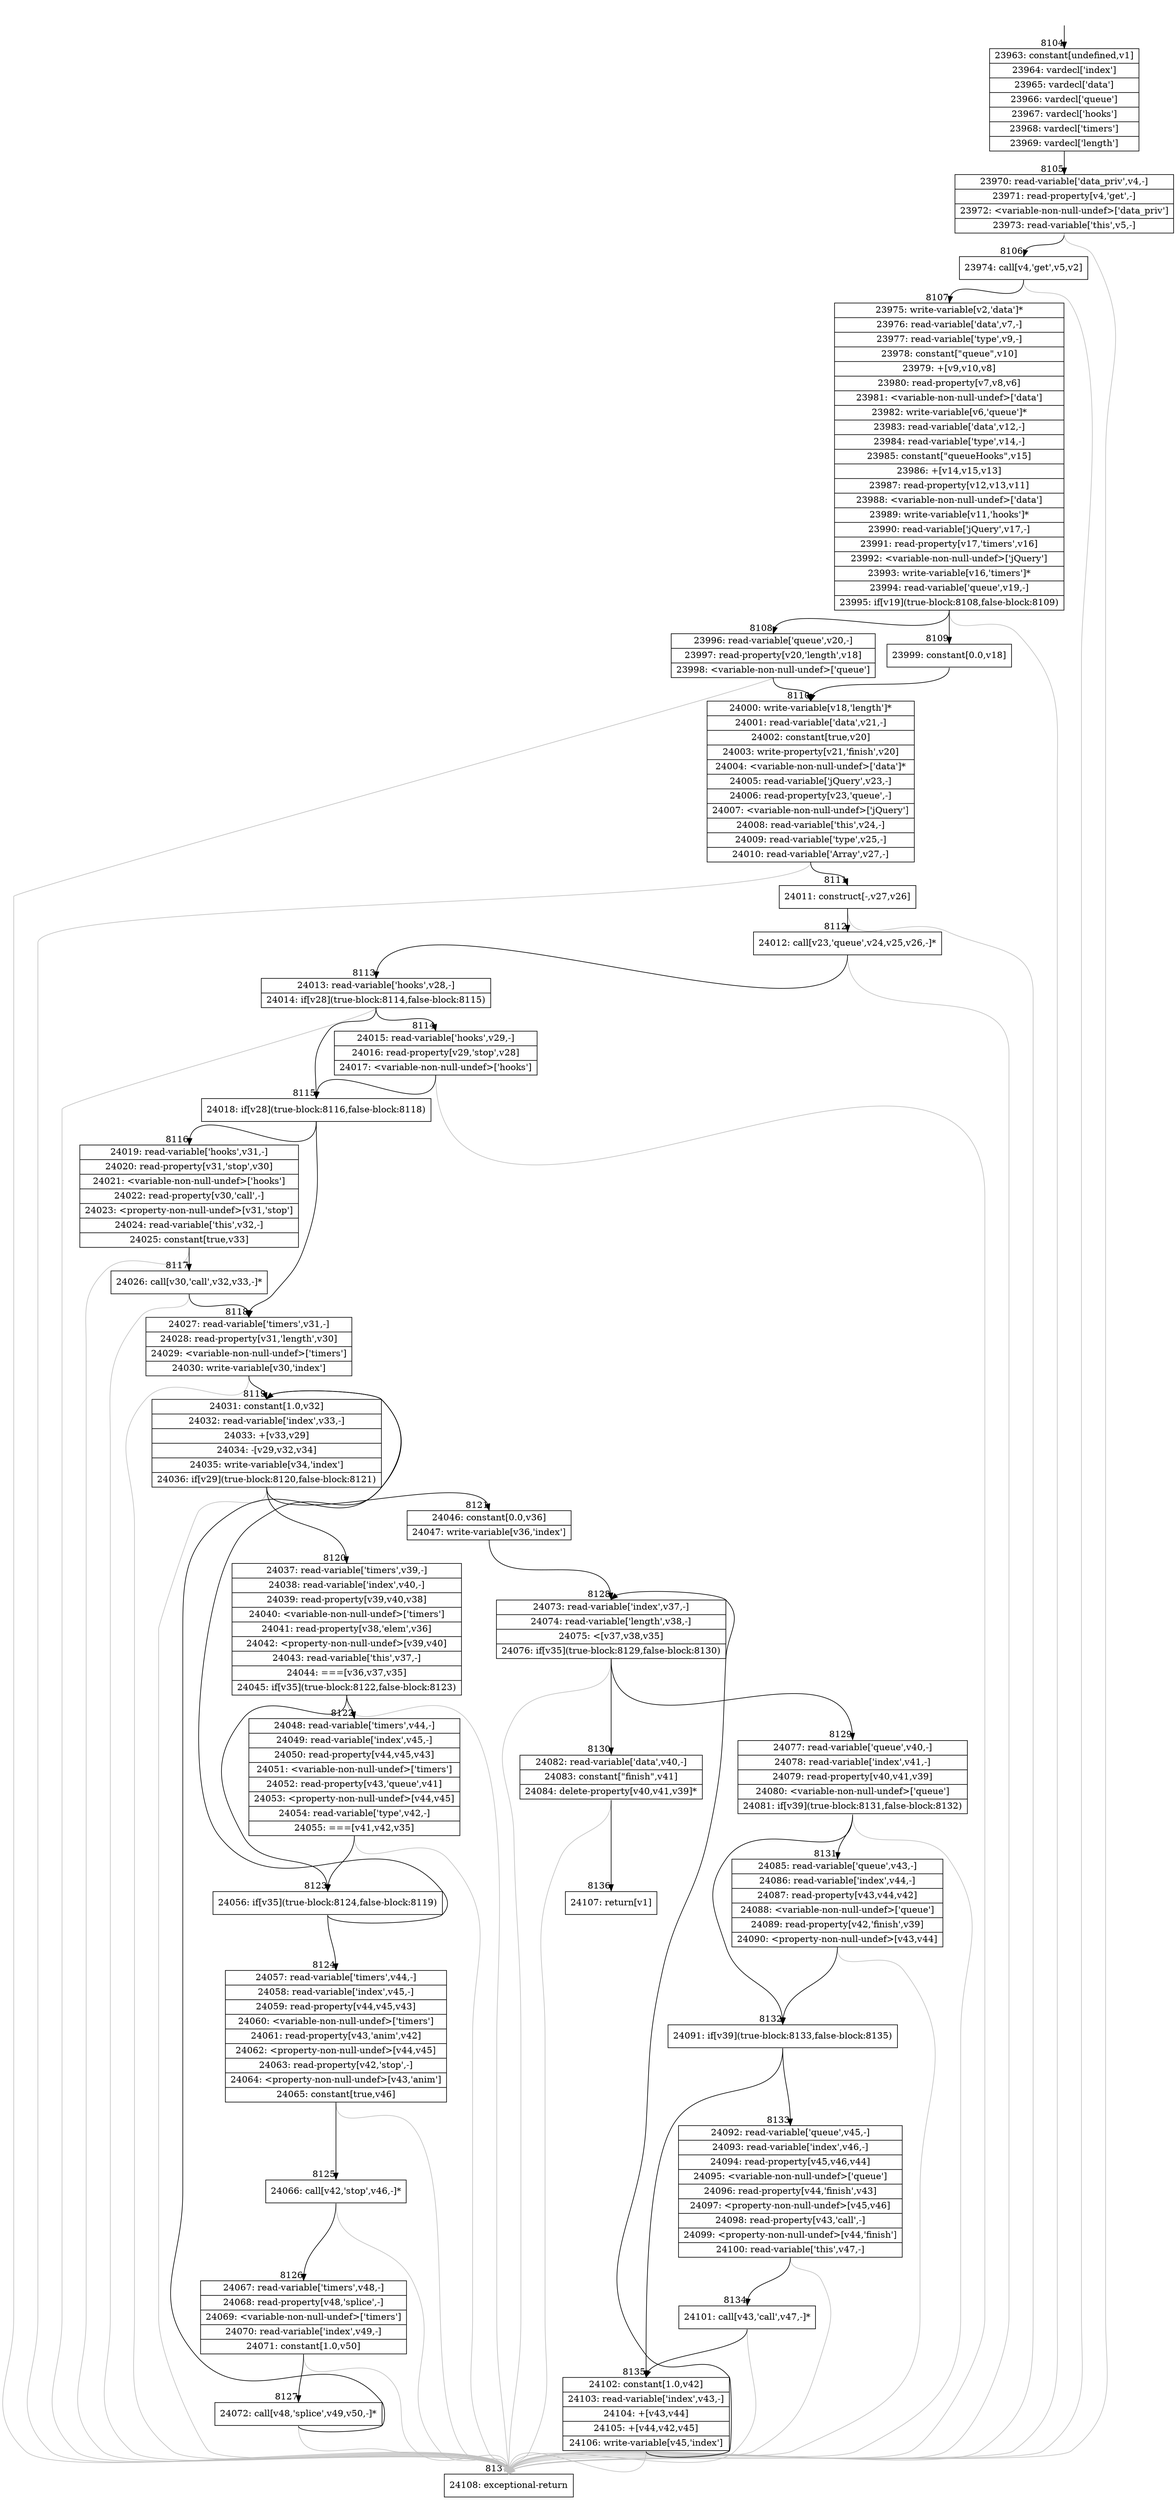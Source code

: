 digraph {
rankdir="TD"
BB_entry521[shape=none,label=""];
BB_entry521 -> BB8104 [tailport=s, headport=n, headlabel="    8104"]
BB8104 [shape=record label="{23963: constant[undefined,v1]|23964: vardecl['index']|23965: vardecl['data']|23966: vardecl['queue']|23967: vardecl['hooks']|23968: vardecl['timers']|23969: vardecl['length']}" ] 
BB8104 -> BB8105 [tailport=s, headport=n, headlabel="      8105"]
BB8105 [shape=record label="{23970: read-variable['data_priv',v4,-]|23971: read-property[v4,'get',-]|23972: \<variable-non-null-undef\>['data_priv']|23973: read-variable['this',v5,-]}" ] 
BB8105 -> BB8106 [tailport=s, headport=n, headlabel="      8106"]
BB8105 -> BB8137 [tailport=s, headport=n, color=gray, headlabel="      8137"]
BB8106 [shape=record label="{23974: call[v4,'get',v5,v2]}" ] 
BB8106 -> BB8107 [tailport=s, headport=n, headlabel="      8107"]
BB8106 -> BB8137 [tailport=s, headport=n, color=gray]
BB8107 [shape=record label="{23975: write-variable[v2,'data']*|23976: read-variable['data',v7,-]|23977: read-variable['type',v9,-]|23978: constant[\"queue\",v10]|23979: +[v9,v10,v8]|23980: read-property[v7,v8,v6]|23981: \<variable-non-null-undef\>['data']|23982: write-variable[v6,'queue']*|23983: read-variable['data',v12,-]|23984: read-variable['type',v14,-]|23985: constant[\"queueHooks\",v15]|23986: +[v14,v15,v13]|23987: read-property[v12,v13,v11]|23988: \<variable-non-null-undef\>['data']|23989: write-variable[v11,'hooks']*|23990: read-variable['jQuery',v17,-]|23991: read-property[v17,'timers',v16]|23992: \<variable-non-null-undef\>['jQuery']|23993: write-variable[v16,'timers']*|23994: read-variable['queue',v19,-]|23995: if[v19](true-block:8108,false-block:8109)}" ] 
BB8107 -> BB8108 [tailport=s, headport=n, headlabel="      8108"]
BB8107 -> BB8109 [tailport=s, headport=n, headlabel="      8109"]
BB8107 -> BB8137 [tailport=s, headport=n, color=gray]
BB8108 [shape=record label="{23996: read-variable['queue',v20,-]|23997: read-property[v20,'length',v18]|23998: \<variable-non-null-undef\>['queue']}" ] 
BB8108 -> BB8110 [tailport=s, headport=n, headlabel="      8110"]
BB8108 -> BB8137 [tailport=s, headport=n, color=gray]
BB8109 [shape=record label="{23999: constant[0.0,v18]}" ] 
BB8109 -> BB8110 [tailport=s, headport=n]
BB8110 [shape=record label="{24000: write-variable[v18,'length']*|24001: read-variable['data',v21,-]|24002: constant[true,v20]|24003: write-property[v21,'finish',v20]|24004: \<variable-non-null-undef\>['data']*|24005: read-variable['jQuery',v23,-]|24006: read-property[v23,'queue',-]|24007: \<variable-non-null-undef\>['jQuery']|24008: read-variable['this',v24,-]|24009: read-variable['type',v25,-]|24010: read-variable['Array',v27,-]}" ] 
BB8110 -> BB8111 [tailport=s, headport=n, headlabel="      8111"]
BB8110 -> BB8137 [tailport=s, headport=n, color=gray]
BB8111 [shape=record label="{24011: construct[-,v27,v26]}" ] 
BB8111 -> BB8112 [tailport=s, headport=n, headlabel="      8112"]
BB8111 -> BB8137 [tailport=s, headport=n, color=gray]
BB8112 [shape=record label="{24012: call[v23,'queue',v24,v25,v26,-]*}" ] 
BB8112 -> BB8113 [tailport=s, headport=n, headlabel="      8113"]
BB8112 -> BB8137 [tailport=s, headport=n, color=gray]
BB8113 [shape=record label="{24013: read-variable['hooks',v28,-]|24014: if[v28](true-block:8114,false-block:8115)}" ] 
BB8113 -> BB8115 [tailport=s, headport=n, headlabel="      8115"]
BB8113 -> BB8114 [tailport=s, headport=n, headlabel="      8114"]
BB8113 -> BB8137 [tailport=s, headport=n, color=gray]
BB8114 [shape=record label="{24015: read-variable['hooks',v29,-]|24016: read-property[v29,'stop',v28]|24017: \<variable-non-null-undef\>['hooks']}" ] 
BB8114 -> BB8115 [tailport=s, headport=n]
BB8114 -> BB8137 [tailport=s, headport=n, color=gray]
BB8115 [shape=record label="{24018: if[v28](true-block:8116,false-block:8118)}" ] 
BB8115 -> BB8116 [tailport=s, headport=n, headlabel="      8116"]
BB8115 -> BB8118 [tailport=s, headport=n, headlabel="      8118"]
BB8116 [shape=record label="{24019: read-variable['hooks',v31,-]|24020: read-property[v31,'stop',v30]|24021: \<variable-non-null-undef\>['hooks']|24022: read-property[v30,'call',-]|24023: \<property-non-null-undef\>[v31,'stop']|24024: read-variable['this',v32,-]|24025: constant[true,v33]}" ] 
BB8116 -> BB8117 [tailport=s, headport=n, headlabel="      8117"]
BB8116 -> BB8137 [tailport=s, headport=n, color=gray]
BB8117 [shape=record label="{24026: call[v30,'call',v32,v33,-]*}" ] 
BB8117 -> BB8118 [tailport=s, headport=n]
BB8117 -> BB8137 [tailport=s, headport=n, color=gray]
BB8118 [shape=record label="{24027: read-variable['timers',v31,-]|24028: read-property[v31,'length',v30]|24029: \<variable-non-null-undef\>['timers']|24030: write-variable[v30,'index']}" ] 
BB8118 -> BB8119 [tailport=s, headport=n, headlabel="      8119"]
BB8118 -> BB8137 [tailport=s, headport=n, color=gray]
BB8119 [shape=record label="{24031: constant[1.0,v32]|24032: read-variable['index',v33,-]|24033: +[v33,v29]|24034: -[v29,v32,v34]|24035: write-variable[v34,'index']|24036: if[v29](true-block:8120,false-block:8121)}" ] 
BB8119 -> BB8120 [tailport=s, headport=n, headlabel="      8120"]
BB8119 -> BB8121 [tailport=s, headport=n, headlabel="      8121"]
BB8119 -> BB8137 [tailport=s, headport=n, color=gray]
BB8120 [shape=record label="{24037: read-variable['timers',v39,-]|24038: read-variable['index',v40,-]|24039: read-property[v39,v40,v38]|24040: \<variable-non-null-undef\>['timers']|24041: read-property[v38,'elem',v36]|24042: \<property-non-null-undef\>[v39,v40]|24043: read-variable['this',v37,-]|24044: ===[v36,v37,v35]|24045: if[v35](true-block:8122,false-block:8123)}" ] 
BB8120 -> BB8123 [tailport=s, headport=n, headlabel="      8123"]
BB8120 -> BB8122 [tailport=s, headport=n, headlabel="      8122"]
BB8120 -> BB8137 [tailport=s, headport=n, color=gray]
BB8121 [shape=record label="{24046: constant[0.0,v36]|24047: write-variable[v36,'index']}" ] 
BB8121 -> BB8128 [tailport=s, headport=n, headlabel="      8128"]
BB8122 [shape=record label="{24048: read-variable['timers',v44,-]|24049: read-variable['index',v45,-]|24050: read-property[v44,v45,v43]|24051: \<variable-non-null-undef\>['timers']|24052: read-property[v43,'queue',v41]|24053: \<property-non-null-undef\>[v44,v45]|24054: read-variable['type',v42,-]|24055: ===[v41,v42,v35]}" ] 
BB8122 -> BB8123 [tailport=s, headport=n]
BB8122 -> BB8137 [tailport=s, headport=n, color=gray]
BB8123 [shape=record label="{24056: if[v35](true-block:8124,false-block:8119)}" ] 
BB8123 -> BB8124 [tailport=s, headport=n, headlabel="      8124"]
BB8123 -> BB8119 [tailport=s, headport=n]
BB8124 [shape=record label="{24057: read-variable['timers',v44,-]|24058: read-variable['index',v45,-]|24059: read-property[v44,v45,v43]|24060: \<variable-non-null-undef\>['timers']|24061: read-property[v43,'anim',v42]|24062: \<property-non-null-undef\>[v44,v45]|24063: read-property[v42,'stop',-]|24064: \<property-non-null-undef\>[v43,'anim']|24065: constant[true,v46]}" ] 
BB8124 -> BB8125 [tailport=s, headport=n, headlabel="      8125"]
BB8124 -> BB8137 [tailport=s, headport=n, color=gray]
BB8125 [shape=record label="{24066: call[v42,'stop',v46,-]*}" ] 
BB8125 -> BB8126 [tailport=s, headport=n, headlabel="      8126"]
BB8125 -> BB8137 [tailport=s, headport=n, color=gray]
BB8126 [shape=record label="{24067: read-variable['timers',v48,-]|24068: read-property[v48,'splice',-]|24069: \<variable-non-null-undef\>['timers']|24070: read-variable['index',v49,-]|24071: constant[1.0,v50]}" ] 
BB8126 -> BB8127 [tailport=s, headport=n, headlabel="      8127"]
BB8126 -> BB8137 [tailport=s, headport=n, color=gray]
BB8127 [shape=record label="{24072: call[v48,'splice',v49,v50,-]*}" ] 
BB8127 -> BB8119 [tailport=s, headport=n]
BB8127 -> BB8137 [tailport=s, headport=n, color=gray]
BB8128 [shape=record label="{24073: read-variable['index',v37,-]|24074: read-variable['length',v38,-]|24075: \<[v37,v38,v35]|24076: if[v35](true-block:8129,false-block:8130)}" ] 
BB8128 -> BB8129 [tailport=s, headport=n, headlabel="      8129"]
BB8128 -> BB8130 [tailport=s, headport=n, headlabel="      8130"]
BB8128 -> BB8137 [tailport=s, headport=n, color=gray]
BB8129 [shape=record label="{24077: read-variable['queue',v40,-]|24078: read-variable['index',v41,-]|24079: read-property[v40,v41,v39]|24080: \<variable-non-null-undef\>['queue']|24081: if[v39](true-block:8131,false-block:8132)}" ] 
BB8129 -> BB8132 [tailport=s, headport=n, headlabel="      8132"]
BB8129 -> BB8131 [tailport=s, headport=n, headlabel="      8131"]
BB8129 -> BB8137 [tailport=s, headport=n, color=gray]
BB8130 [shape=record label="{24082: read-variable['data',v40,-]|24083: constant[\"finish\",v41]|24084: delete-property[v40,v41,v39]*}" ] 
BB8130 -> BB8136 [tailport=s, headport=n, headlabel="      8136"]
BB8130 -> BB8137 [tailport=s, headport=n, color=gray]
BB8131 [shape=record label="{24085: read-variable['queue',v43,-]|24086: read-variable['index',v44,-]|24087: read-property[v43,v44,v42]|24088: \<variable-non-null-undef\>['queue']|24089: read-property[v42,'finish',v39]|24090: \<property-non-null-undef\>[v43,v44]}" ] 
BB8131 -> BB8132 [tailport=s, headport=n]
BB8131 -> BB8137 [tailport=s, headport=n, color=gray]
BB8132 [shape=record label="{24091: if[v39](true-block:8133,false-block:8135)}" ] 
BB8132 -> BB8133 [tailport=s, headport=n, headlabel="      8133"]
BB8132 -> BB8135 [tailport=s, headport=n, headlabel="      8135"]
BB8133 [shape=record label="{24092: read-variable['queue',v45,-]|24093: read-variable['index',v46,-]|24094: read-property[v45,v46,v44]|24095: \<variable-non-null-undef\>['queue']|24096: read-property[v44,'finish',v43]|24097: \<property-non-null-undef\>[v45,v46]|24098: read-property[v43,'call',-]|24099: \<property-non-null-undef\>[v44,'finish']|24100: read-variable['this',v47,-]}" ] 
BB8133 -> BB8134 [tailport=s, headport=n, headlabel="      8134"]
BB8133 -> BB8137 [tailport=s, headport=n, color=gray]
BB8134 [shape=record label="{24101: call[v43,'call',v47,-]*}" ] 
BB8134 -> BB8135 [tailport=s, headport=n]
BB8134 -> BB8137 [tailport=s, headport=n, color=gray]
BB8135 [shape=record label="{24102: constant[1.0,v42]|24103: read-variable['index',v43,-]|24104: +[v43,v44]|24105: +[v44,v42,v45]|24106: write-variable[v45,'index']}" ] 
BB8135 -> BB8128 [tailport=s, headport=n]
BB8135 -> BB8137 [tailport=s, headport=n, color=gray]
BB8136 [shape=record label="{24107: return[v1]}" ] 
BB8137 [shape=record label="{24108: exceptional-return}" ] 
}
